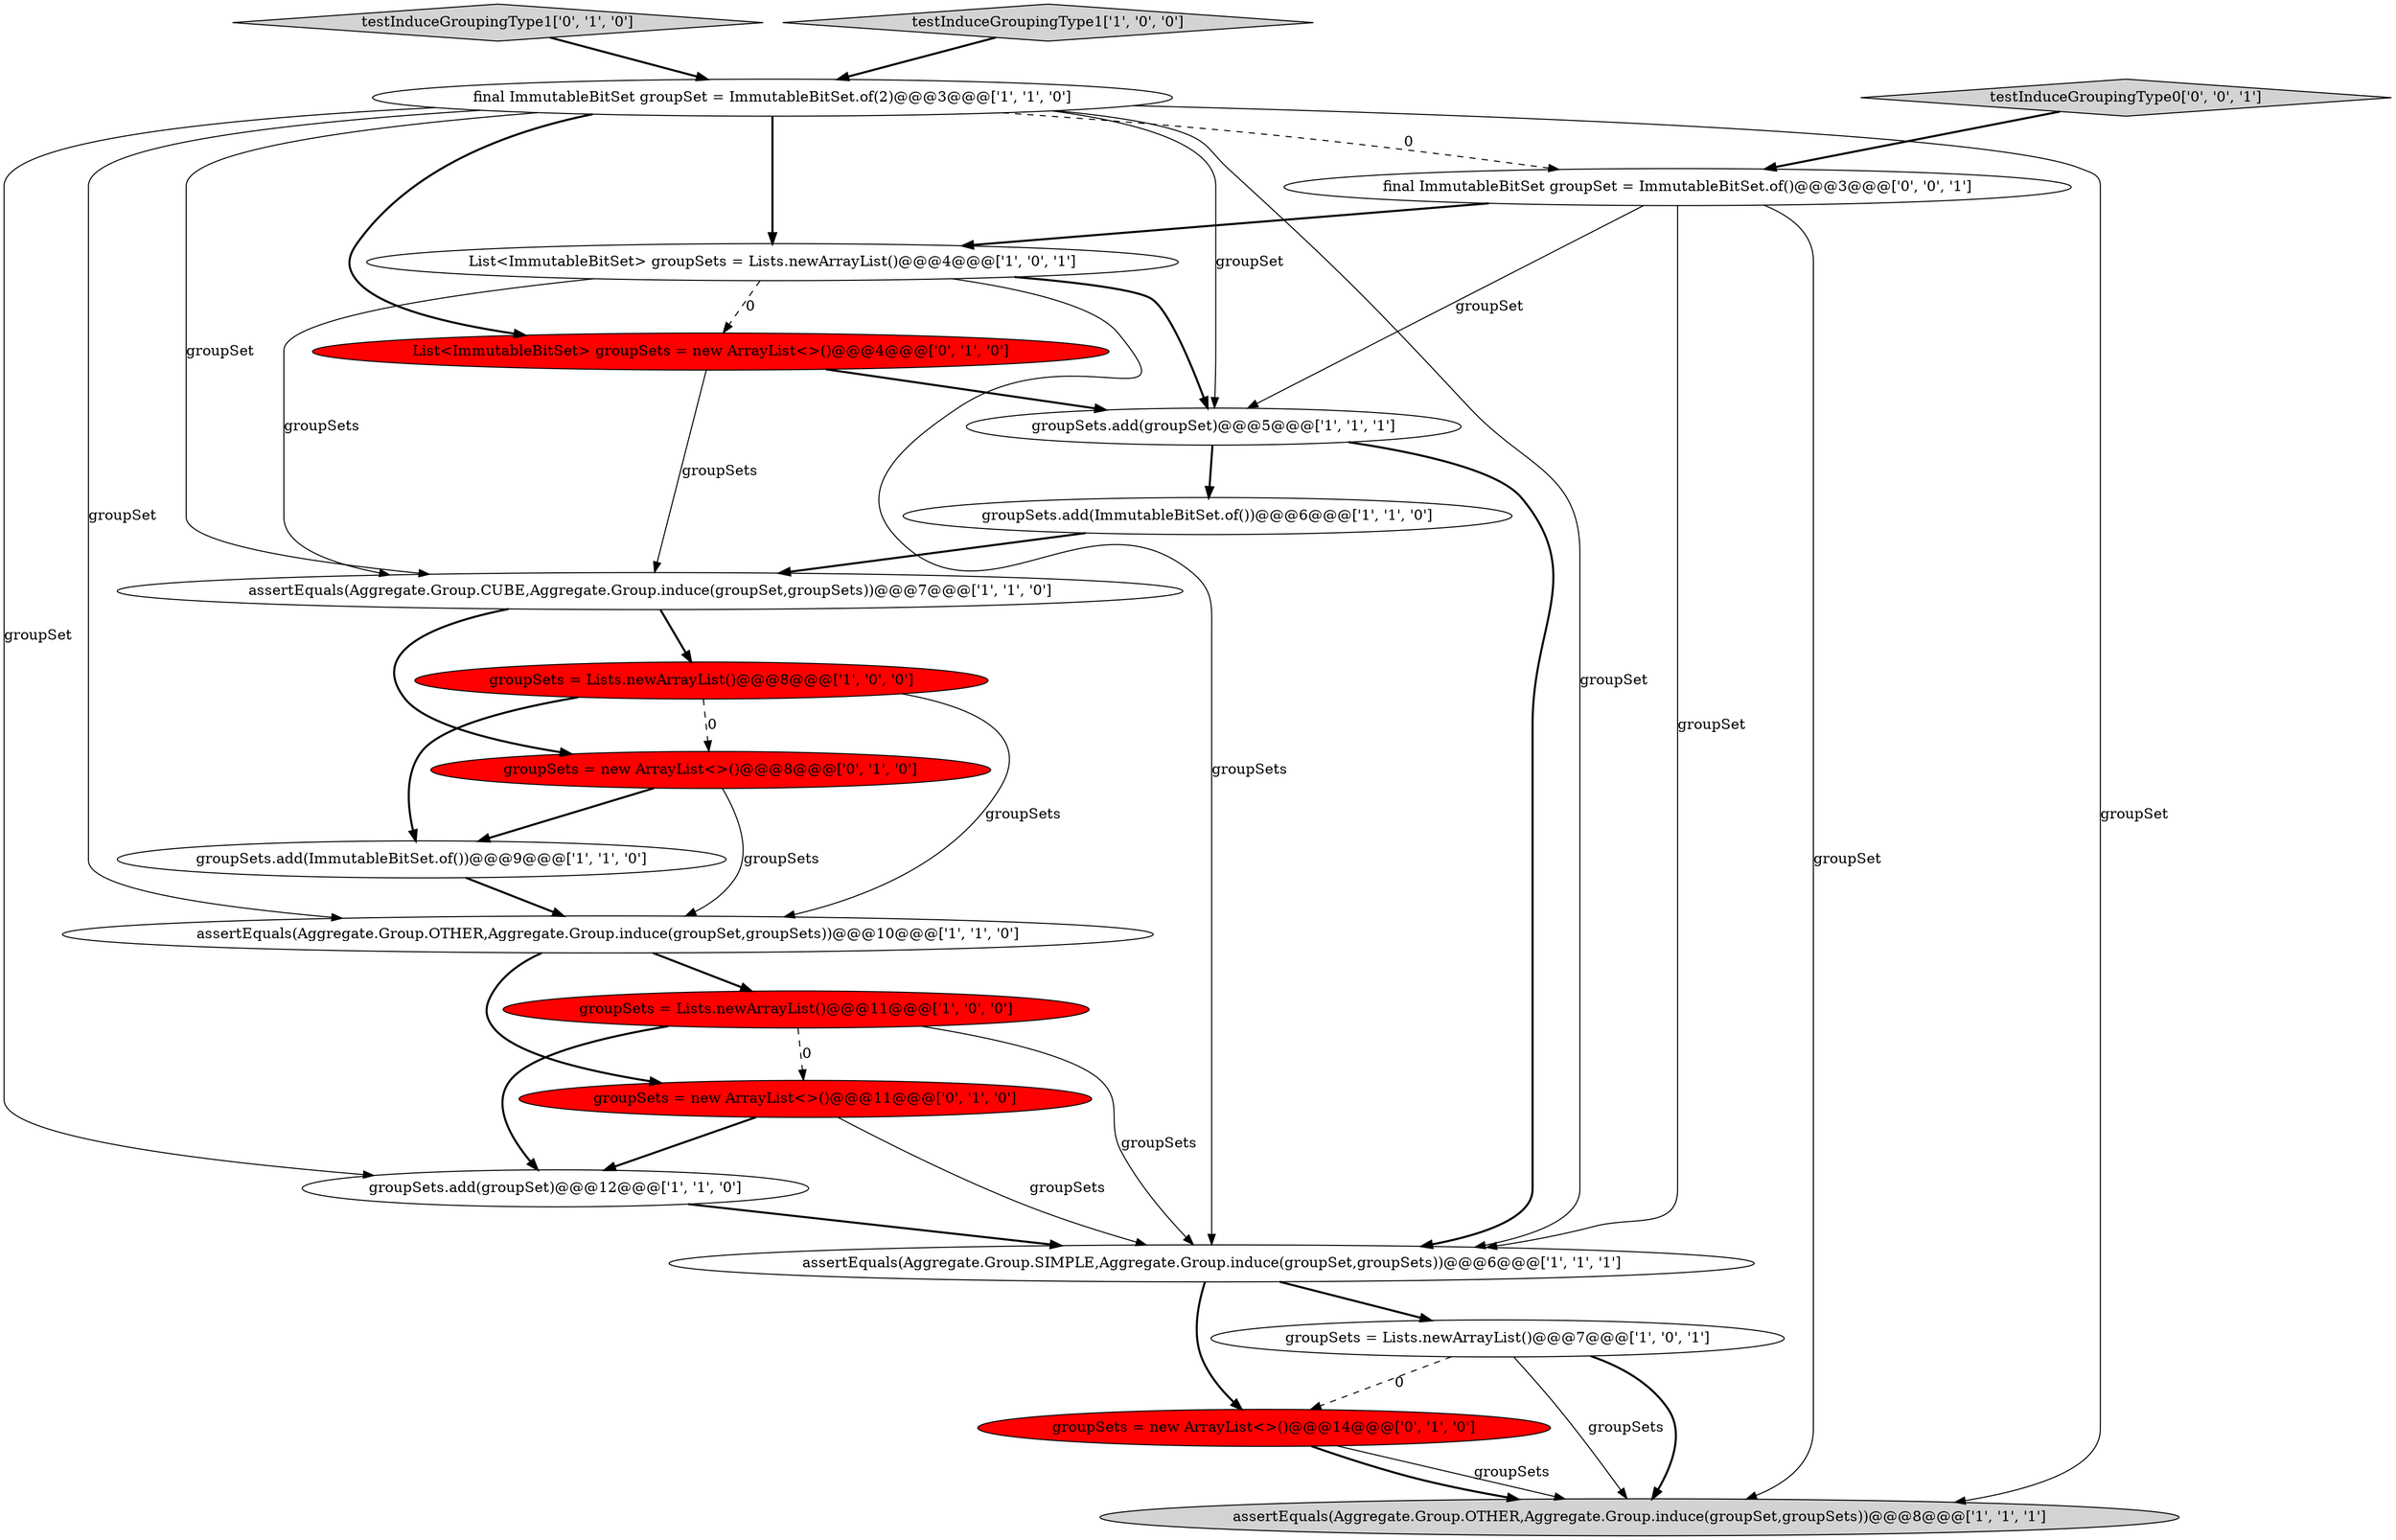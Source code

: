 digraph {
0 [style = filled, label = "groupSets = Lists.newArrayList()@@@8@@@['1', '0', '0']", fillcolor = red, shape = ellipse image = "AAA1AAABBB1BBB"];
13 [style = filled, label = "assertEquals(Aggregate.Group.OTHER,Aggregate.Group.induce(groupSet,groupSets))@@@10@@@['1', '1', '0']", fillcolor = white, shape = ellipse image = "AAA0AAABBB1BBB"];
8 [style = filled, label = "final ImmutableBitSet groupSet = ImmutableBitSet.of(2)@@@3@@@['1', '1', '0']", fillcolor = white, shape = ellipse image = "AAA0AAABBB1BBB"];
15 [style = filled, label = "testInduceGroupingType1['0', '1', '0']", fillcolor = lightgray, shape = diamond image = "AAA0AAABBB2BBB"];
17 [style = filled, label = "groupSets = new ArrayList<>()@@@11@@@['0', '1', '0']", fillcolor = red, shape = ellipse image = "AAA1AAABBB2BBB"];
4 [style = filled, label = "List<ImmutableBitSet> groupSets = Lists.newArrayList()@@@4@@@['1', '0', '1']", fillcolor = white, shape = ellipse image = "AAA0AAABBB1BBB"];
16 [style = filled, label = "List<ImmutableBitSet> groupSets = new ArrayList<>()@@@4@@@['0', '1', '0']", fillcolor = red, shape = ellipse image = "AAA1AAABBB2BBB"];
10 [style = filled, label = "assertEquals(Aggregate.Group.SIMPLE,Aggregate.Group.induce(groupSet,groupSets))@@@6@@@['1', '1', '1']", fillcolor = white, shape = ellipse image = "AAA0AAABBB1BBB"];
11 [style = filled, label = "groupSets.add(groupSet)@@@12@@@['1', '1', '0']", fillcolor = white, shape = ellipse image = "AAA0AAABBB1BBB"];
20 [style = filled, label = "testInduceGroupingType0['0', '0', '1']", fillcolor = lightgray, shape = diamond image = "AAA0AAABBB3BBB"];
5 [style = filled, label = "groupSets.add(ImmutableBitSet.of())@@@6@@@['1', '1', '0']", fillcolor = white, shape = ellipse image = "AAA0AAABBB1BBB"];
7 [style = filled, label = "groupSets.add(groupSet)@@@5@@@['1', '1', '1']", fillcolor = white, shape = ellipse image = "AAA0AAABBB1BBB"];
9 [style = filled, label = "groupSets = Lists.newArrayList()@@@11@@@['1', '0', '0']", fillcolor = red, shape = ellipse image = "AAA1AAABBB1BBB"];
6 [style = filled, label = "assertEquals(Aggregate.Group.CUBE,Aggregate.Group.induce(groupSet,groupSets))@@@7@@@['1', '1', '0']", fillcolor = white, shape = ellipse image = "AAA0AAABBB1BBB"];
18 [style = filled, label = "groupSets = new ArrayList<>()@@@14@@@['0', '1', '0']", fillcolor = red, shape = ellipse image = "AAA1AAABBB2BBB"];
19 [style = filled, label = "final ImmutableBitSet groupSet = ImmutableBitSet.of()@@@3@@@['0', '0', '1']", fillcolor = white, shape = ellipse image = "AAA0AAABBB3BBB"];
12 [style = filled, label = "groupSets = Lists.newArrayList()@@@7@@@['1', '0', '1']", fillcolor = white, shape = ellipse image = "AAA0AAABBB1BBB"];
3 [style = filled, label = "testInduceGroupingType1['1', '0', '0']", fillcolor = lightgray, shape = diamond image = "AAA0AAABBB1BBB"];
14 [style = filled, label = "groupSets = new ArrayList<>()@@@8@@@['0', '1', '0']", fillcolor = red, shape = ellipse image = "AAA1AAABBB2BBB"];
2 [style = filled, label = "groupSets.add(ImmutableBitSet.of())@@@9@@@['1', '1', '0']", fillcolor = white, shape = ellipse image = "AAA0AAABBB1BBB"];
1 [style = filled, label = "assertEquals(Aggregate.Group.OTHER,Aggregate.Group.induce(groupSet,groupSets))@@@8@@@['1', '1', '1']", fillcolor = lightgray, shape = ellipse image = "AAA0AAABBB1BBB"];
8->16 [style = bold, label=""];
10->18 [style = bold, label=""];
8->19 [style = dashed, label="0"];
8->11 [style = solid, label="groupSet"];
8->7 [style = solid, label="groupSet"];
12->1 [style = solid, label="groupSets"];
9->11 [style = bold, label=""];
4->16 [style = dashed, label="0"];
7->10 [style = bold, label=""];
17->10 [style = solid, label="groupSets"];
19->7 [style = solid, label="groupSet"];
0->2 [style = bold, label=""];
8->10 [style = solid, label="groupSet"];
16->7 [style = bold, label=""];
6->0 [style = bold, label=""];
12->1 [style = bold, label=""];
8->13 [style = solid, label="groupSet"];
4->7 [style = bold, label=""];
2->13 [style = bold, label=""];
6->14 [style = bold, label=""];
9->10 [style = solid, label="groupSets"];
0->14 [style = dashed, label="0"];
13->17 [style = bold, label=""];
8->6 [style = solid, label="groupSet"];
7->5 [style = bold, label=""];
8->1 [style = solid, label="groupSet"];
5->6 [style = bold, label=""];
18->1 [style = bold, label=""];
11->10 [style = bold, label=""];
10->12 [style = bold, label=""];
4->6 [style = solid, label="groupSets"];
3->8 [style = bold, label=""];
19->10 [style = solid, label="groupSet"];
14->13 [style = solid, label="groupSets"];
9->17 [style = dashed, label="0"];
0->13 [style = solid, label="groupSets"];
12->18 [style = dashed, label="0"];
14->2 [style = bold, label=""];
19->1 [style = solid, label="groupSet"];
13->9 [style = bold, label=""];
19->4 [style = bold, label=""];
8->4 [style = bold, label=""];
4->10 [style = solid, label="groupSets"];
20->19 [style = bold, label=""];
15->8 [style = bold, label=""];
18->1 [style = solid, label="groupSets"];
17->11 [style = bold, label=""];
16->6 [style = solid, label="groupSets"];
}
